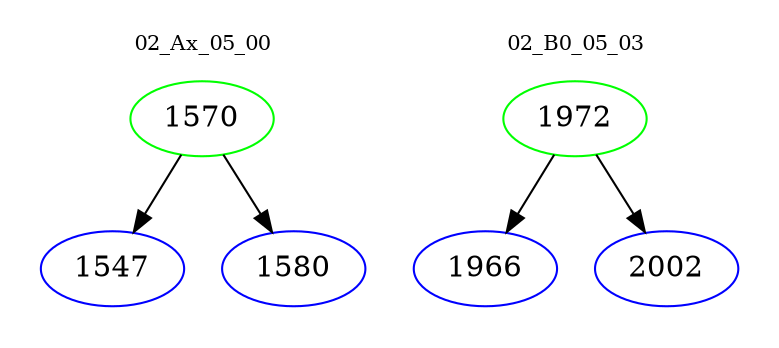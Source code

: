 digraph{
subgraph cluster_0 {
color = white
label = "02_Ax_05_00";
fontsize=10;
T0_1570 [label="1570", color="green"]
T0_1570 -> T0_1547 [color="black"]
T0_1547 [label="1547", color="blue"]
T0_1570 -> T0_1580 [color="black"]
T0_1580 [label="1580", color="blue"]
}
subgraph cluster_1 {
color = white
label = "02_B0_05_03";
fontsize=10;
T1_1972 [label="1972", color="green"]
T1_1972 -> T1_1966 [color="black"]
T1_1966 [label="1966", color="blue"]
T1_1972 -> T1_2002 [color="black"]
T1_2002 [label="2002", color="blue"]
}
}
